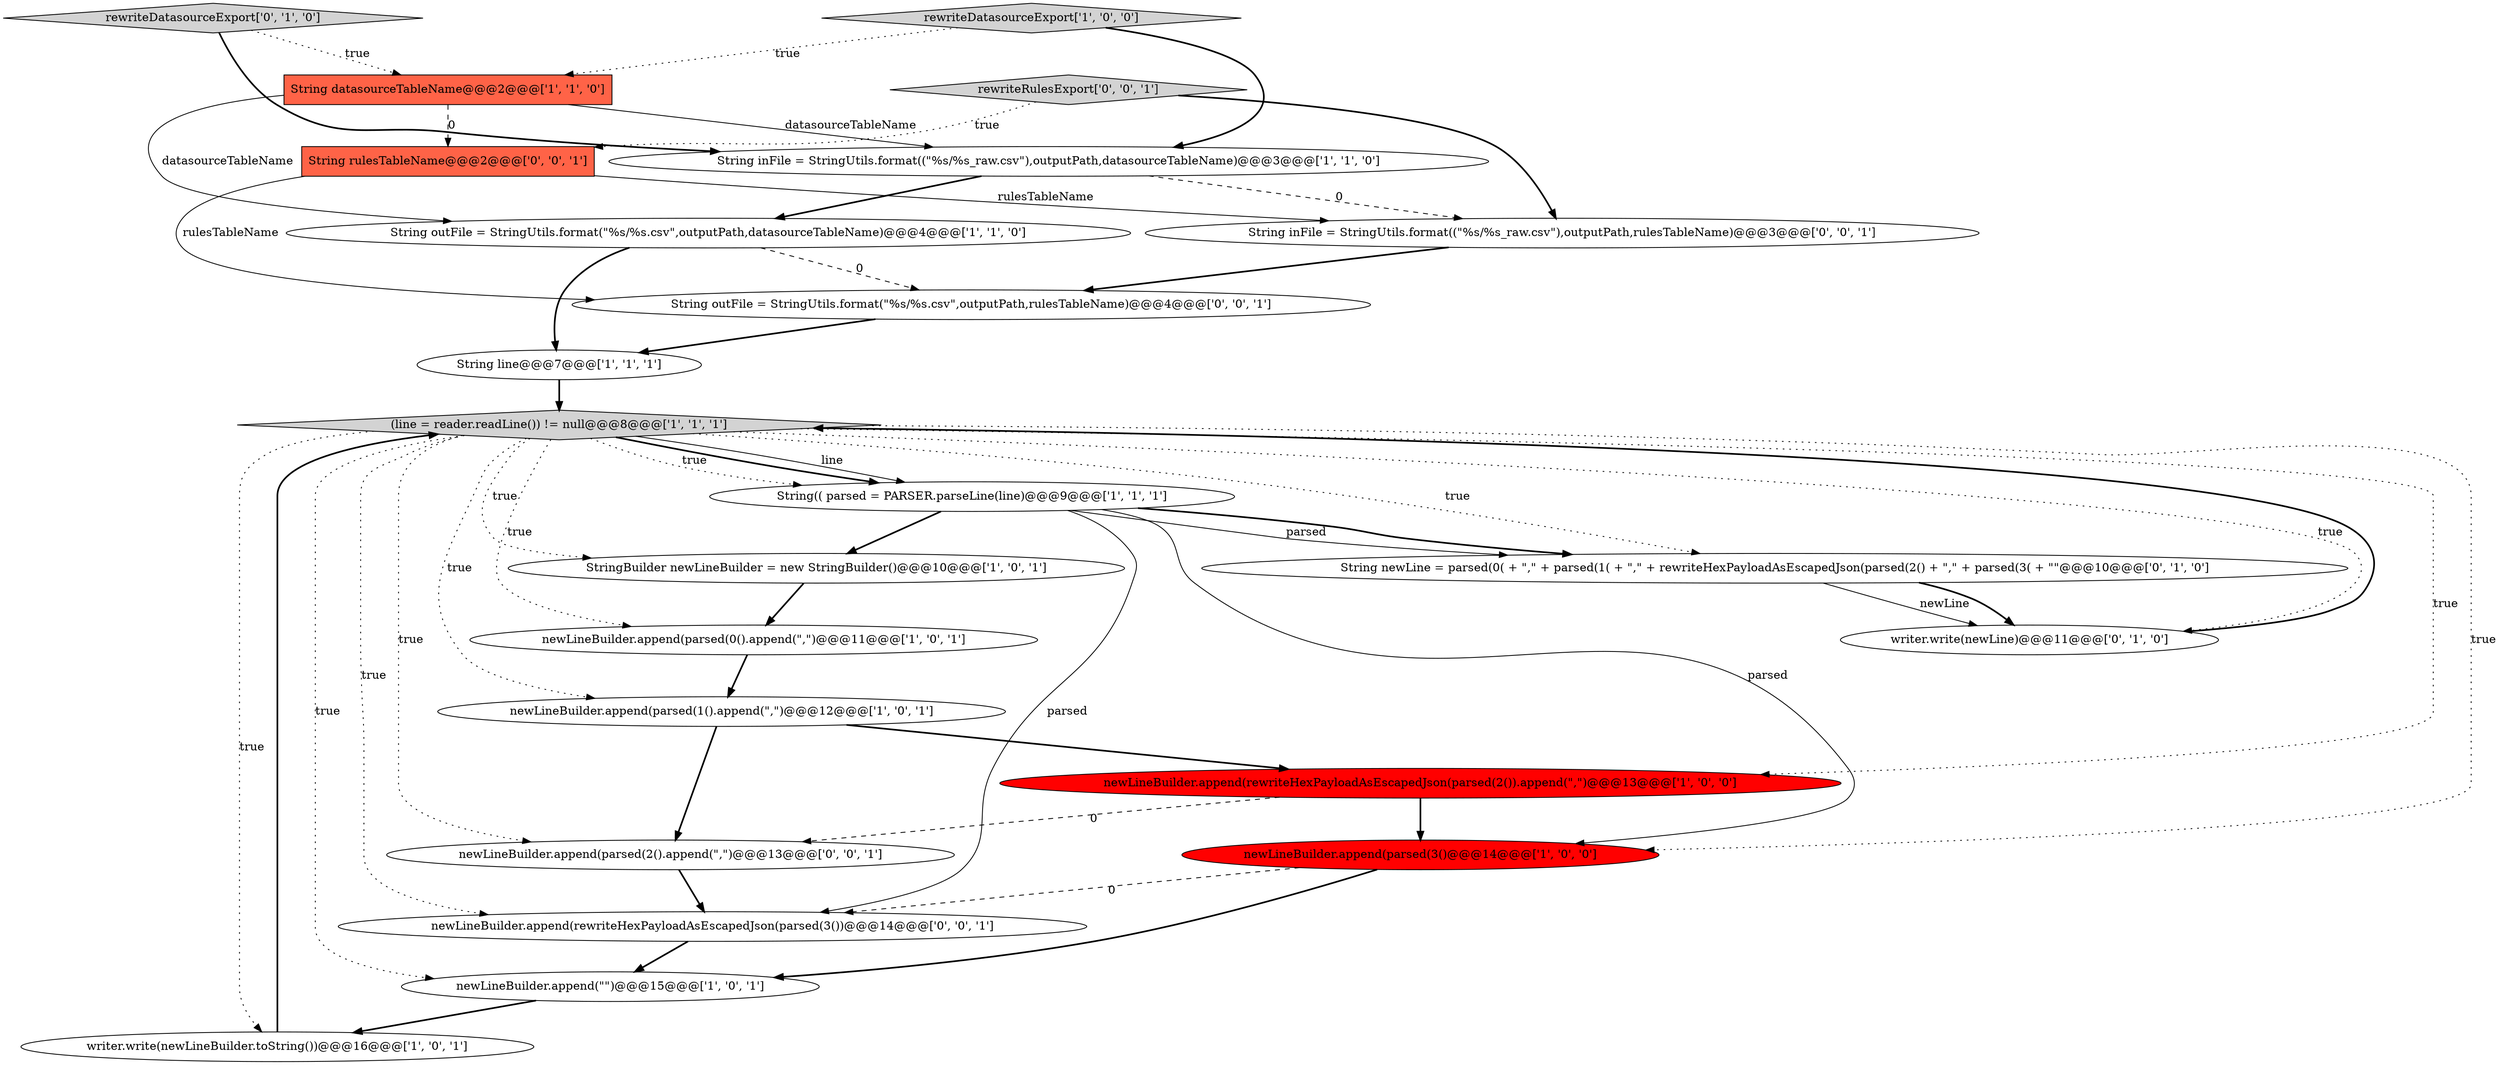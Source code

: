 digraph {
1 [style = filled, label = "String inFile = StringUtils.format((\"%s/%s_raw.csv\"),outputPath,datasourceTableName)@@@3@@@['1', '1', '0']", fillcolor = white, shape = ellipse image = "AAA0AAABBB1BBB"];
18 [style = filled, label = "String inFile = StringUtils.format((\"%s/%s_raw.csv\"),outputPath,rulesTableName)@@@3@@@['0', '0', '1']", fillcolor = white, shape = ellipse image = "AAA0AAABBB3BBB"];
10 [style = filled, label = "writer.write(newLineBuilder.toString())@@@16@@@['1', '0', '1']", fillcolor = white, shape = ellipse image = "AAA0AAABBB1BBB"];
0 [style = filled, label = "String datasourceTableName@@@2@@@['1', '1', '0']", fillcolor = tomato, shape = box image = "AAA0AAABBB1BBB"];
2 [style = filled, label = "String(( parsed = PARSER.parseLine(line)@@@9@@@['1', '1', '1']", fillcolor = white, shape = ellipse image = "AAA0AAABBB1BBB"];
16 [style = filled, label = "rewriteDatasourceExport['0', '1', '0']", fillcolor = lightgray, shape = diamond image = "AAA0AAABBB2BBB"];
19 [style = filled, label = "newLineBuilder.append(parsed(2().append(\",\")@@@13@@@['0', '0', '1']", fillcolor = white, shape = ellipse image = "AAA0AAABBB3BBB"];
15 [style = filled, label = "writer.write(newLine)@@@11@@@['0', '1', '0']", fillcolor = white, shape = ellipse image = "AAA0AAABBB2BBB"];
12 [style = filled, label = "newLineBuilder.append(\"\")@@@15@@@['1', '0', '1']", fillcolor = white, shape = ellipse image = "AAA0AAABBB1BBB"];
4 [style = filled, label = "(line = reader.readLine()) != null@@@8@@@['1', '1', '1']", fillcolor = lightgray, shape = diamond image = "AAA0AAABBB1BBB"];
20 [style = filled, label = "rewriteRulesExport['0', '0', '1']", fillcolor = lightgray, shape = diamond image = "AAA0AAABBB3BBB"];
21 [style = filled, label = "String rulesTableName@@@2@@@['0', '0', '1']", fillcolor = tomato, shape = box image = "AAA0AAABBB3BBB"];
5 [style = filled, label = "newLineBuilder.append(parsed(1().append(\",\")@@@12@@@['1', '0', '1']", fillcolor = white, shape = ellipse image = "AAA0AAABBB1BBB"];
11 [style = filled, label = "newLineBuilder.append(rewriteHexPayloadAsEscapedJson(parsed(2()).append(\",\")@@@13@@@['1', '0', '0']", fillcolor = red, shape = ellipse image = "AAA1AAABBB1BBB"];
17 [style = filled, label = "newLineBuilder.append(rewriteHexPayloadAsEscapedJson(parsed(3())@@@14@@@['0', '0', '1']", fillcolor = white, shape = ellipse image = "AAA0AAABBB3BBB"];
7 [style = filled, label = "String outFile = StringUtils.format(\"%s/%s.csv\",outputPath,datasourceTableName)@@@4@@@['1', '1', '0']", fillcolor = white, shape = ellipse image = "AAA0AAABBB1BBB"];
3 [style = filled, label = "StringBuilder newLineBuilder = new StringBuilder()@@@10@@@['1', '0', '1']", fillcolor = white, shape = ellipse image = "AAA0AAABBB1BBB"];
6 [style = filled, label = "rewriteDatasourceExport['1', '0', '0']", fillcolor = lightgray, shape = diamond image = "AAA0AAABBB1BBB"];
8 [style = filled, label = "String line@@@7@@@['1', '1', '1']", fillcolor = white, shape = ellipse image = "AAA0AAABBB1BBB"];
13 [style = filled, label = "newLineBuilder.append(parsed(0().append(\",\")@@@11@@@['1', '0', '1']", fillcolor = white, shape = ellipse image = "AAA0AAABBB1BBB"];
22 [style = filled, label = "String outFile = StringUtils.format(\"%s/%s.csv\",outputPath,rulesTableName)@@@4@@@['0', '0', '1']", fillcolor = white, shape = ellipse image = "AAA0AAABBB3BBB"];
14 [style = filled, label = "String newLine = parsed(0( + \",\" + parsed(1( + \",\" + rewriteHexPayloadAsEscapedJson(parsed(2() + \",\" + parsed(3( + \"\"@@@10@@@['0', '1', '0']", fillcolor = white, shape = ellipse image = "AAA0AAABBB2BBB"];
9 [style = filled, label = "newLineBuilder.append(parsed(3()@@@14@@@['1', '0', '0']", fillcolor = red, shape = ellipse image = "AAA1AAABBB1BBB"];
4->5 [style = dotted, label="true"];
2->17 [style = solid, label="parsed"];
4->10 [style = dotted, label="true"];
2->3 [style = bold, label=""];
4->11 [style = dotted, label="true"];
14->15 [style = solid, label="newLine"];
0->1 [style = solid, label="datasourceTableName"];
1->18 [style = dashed, label="0"];
4->2 [style = bold, label=""];
19->17 [style = bold, label=""];
4->15 [style = dotted, label="true"];
20->21 [style = dotted, label="true"];
4->2 [style = solid, label="line"];
4->14 [style = dotted, label="true"];
7->8 [style = bold, label=""];
11->9 [style = bold, label=""];
1->7 [style = bold, label=""];
22->8 [style = bold, label=""];
20->18 [style = bold, label=""];
5->19 [style = bold, label=""];
6->1 [style = bold, label=""];
4->13 [style = dotted, label="true"];
21->22 [style = solid, label="rulesTableName"];
12->10 [style = bold, label=""];
18->22 [style = bold, label=""];
17->12 [style = bold, label=""];
4->3 [style = dotted, label="true"];
16->0 [style = dotted, label="true"];
16->1 [style = bold, label=""];
11->19 [style = dashed, label="0"];
0->21 [style = dashed, label="0"];
9->17 [style = dashed, label="0"];
2->14 [style = bold, label=""];
15->4 [style = bold, label=""];
10->4 [style = bold, label=""];
3->13 [style = bold, label=""];
13->5 [style = bold, label=""];
14->15 [style = bold, label=""];
5->11 [style = bold, label=""];
9->12 [style = bold, label=""];
6->0 [style = dotted, label="true"];
8->4 [style = bold, label=""];
4->9 [style = dotted, label="true"];
0->7 [style = solid, label="datasourceTableName"];
21->18 [style = solid, label="rulesTableName"];
4->12 [style = dotted, label="true"];
4->17 [style = dotted, label="true"];
7->22 [style = dashed, label="0"];
2->14 [style = solid, label="parsed"];
4->2 [style = dotted, label="true"];
4->19 [style = dotted, label="true"];
2->9 [style = solid, label="parsed"];
}
